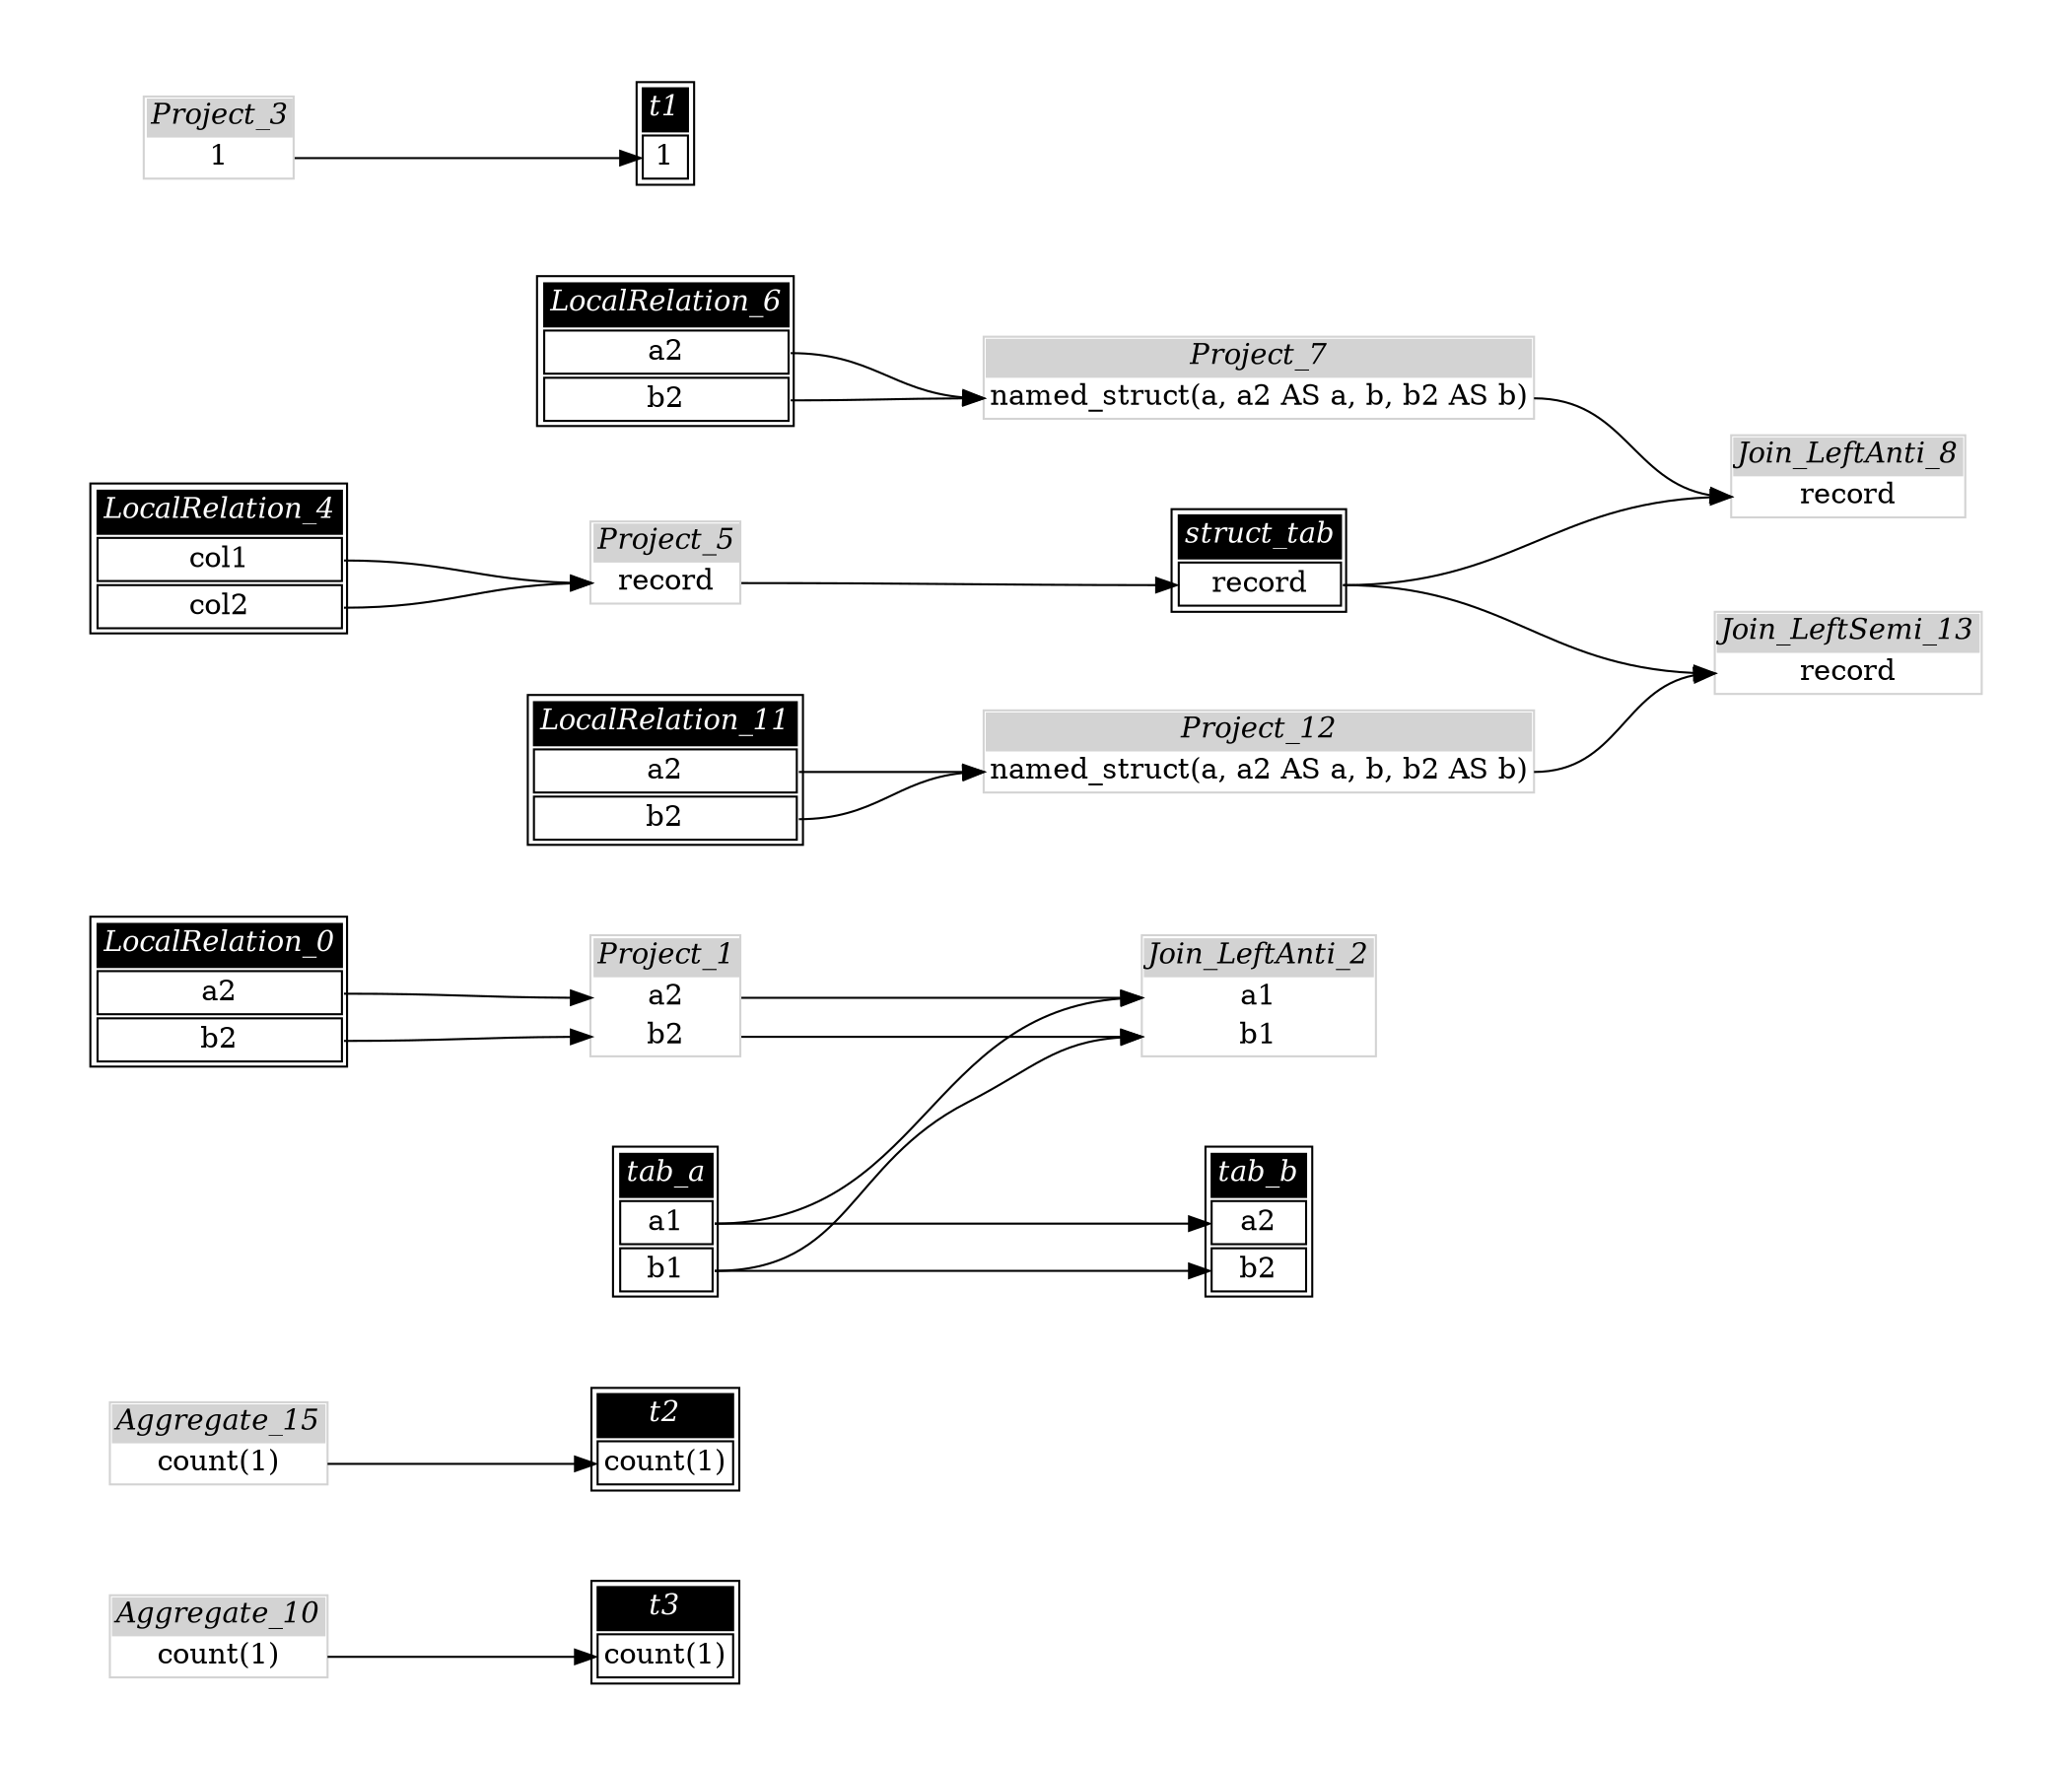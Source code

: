 // Automatically generated by SQLFlowTestSuite


digraph {
  graph [pad="0.5" nodesep="0.5" ranksep="1" fontname="Helvetica" rankdir=LR];
  node [shape=plaintext]

  
"Aggregate_10" [label=<
<table color="lightgray" border="1" cellborder="0" cellspacing="0">
  <tr><td bgcolor="lightgray" port="nodeName"><i>Aggregate_10</i></td></tr>
  <tr><td port="0">count(1)</td></tr>
</table>>];
     

"Aggregate_15" [label=<
<table color="lightgray" border="1" cellborder="0" cellspacing="0">
  <tr><td bgcolor="lightgray" port="nodeName"><i>Aggregate_15</i></td></tr>
  <tr><td port="0">count(1)</td></tr>
</table>>];
     

"Join_LeftAnti_2" [label=<
<table color="lightgray" border="1" cellborder="0" cellspacing="0">
  <tr><td bgcolor="lightgray" port="nodeName"><i>Join_LeftAnti_2</i></td></tr>
  <tr><td port="0">a1</td></tr>
<tr><td port="1">b1</td></tr>
</table>>];
     

"Join_LeftAnti_8" [label=<
<table color="lightgray" border="1" cellborder="0" cellspacing="0">
  <tr><td bgcolor="lightgray" port="nodeName"><i>Join_LeftAnti_8</i></td></tr>
  <tr><td port="0">record</td></tr>
</table>>];
     

"Join_LeftSemi_13" [label=<
<table color="lightgray" border="1" cellborder="0" cellspacing="0">
  <tr><td bgcolor="lightgray" port="nodeName"><i>Join_LeftSemi_13</i></td></tr>
  <tr><td port="0">record</td></tr>
</table>>];
     

"LocalRelation_0" [color="black" label=<
<table>
  <tr><td bgcolor="black" port="nodeName"><i><font color="white">LocalRelation_0</font></i></td></tr>
  <tr><td port="0">a2</td></tr>
<tr><td port="1">b2</td></tr>
</table>>];
     

"LocalRelation_11" [color="black" label=<
<table>
  <tr><td bgcolor="black" port="nodeName"><i><font color="white">LocalRelation_11</font></i></td></tr>
  <tr><td port="0">a2</td></tr>
<tr><td port="1">b2</td></tr>
</table>>];
     

"LocalRelation_4" [color="black" label=<
<table>
  <tr><td bgcolor="black" port="nodeName"><i><font color="white">LocalRelation_4</font></i></td></tr>
  <tr><td port="0">col1</td></tr>
<tr><td port="1">col2</td></tr>
</table>>];
     

"LocalRelation_6" [color="black" label=<
<table>
  <tr><td bgcolor="black" port="nodeName"><i><font color="white">LocalRelation_6</font></i></td></tr>
  <tr><td port="0">a2</td></tr>
<tr><td port="1">b2</td></tr>
</table>>];
     

"Project_1" [label=<
<table color="lightgray" border="1" cellborder="0" cellspacing="0">
  <tr><td bgcolor="lightgray" port="nodeName"><i>Project_1</i></td></tr>
  <tr><td port="0">a2</td></tr>
<tr><td port="1">b2</td></tr>
</table>>];
     

"Project_12" [label=<
<table color="lightgray" border="1" cellborder="0" cellspacing="0">
  <tr><td bgcolor="lightgray" port="nodeName"><i>Project_12</i></td></tr>
  <tr><td port="0">named_struct(a, a2 AS a, b, b2 AS b)</td></tr>
</table>>];
     

"Project_3" [label=<
<table color="lightgray" border="1" cellborder="0" cellspacing="0">
  <tr><td bgcolor="lightgray" port="nodeName"><i>Project_3</i></td></tr>
  <tr><td port="0">1</td></tr>
</table>>];
     

"Project_5" [label=<
<table color="lightgray" border="1" cellborder="0" cellspacing="0">
  <tr><td bgcolor="lightgray" port="nodeName"><i>Project_5</i></td></tr>
  <tr><td port="0">record</td></tr>
</table>>];
     

"Project_7" [label=<
<table color="lightgray" border="1" cellborder="0" cellspacing="0">
  <tr><td bgcolor="lightgray" port="nodeName"><i>Project_7</i></td></tr>
  <tr><td port="0">named_struct(a, a2 AS a, b, b2 AS b)</td></tr>
</table>>];
     

"struct_tab" [color="black" label=<
<table>
  <tr><td bgcolor="black" port="nodeName"><i><font color="white">struct_tab</font></i></td></tr>
  <tr><td port="0">record</td></tr>
</table>>];
     

"t1" [color="black" label=<
<table>
  <tr><td bgcolor="black" port="nodeName"><i><font color="white">t1</font></i></td></tr>
  <tr><td port="0">1</td></tr>
</table>>];
     

"t2" [color="black" label=<
<table>
  <tr><td bgcolor="black" port="nodeName"><i><font color="white">t2</font></i></td></tr>
  <tr><td port="0">count(1)</td></tr>
</table>>];
     

"t3" [color="black" label=<
<table>
  <tr><td bgcolor="black" port="nodeName"><i><font color="white">t3</font></i></td></tr>
  <tr><td port="0">count(1)</td></tr>
</table>>];
     

"tab_a" [color="black" label=<
<table>
  <tr><td bgcolor="black" port="nodeName"><i><font color="white">tab_a</font></i></td></tr>
  <tr><td port="0">a1</td></tr>
<tr><td port="1">b1</td></tr>
</table>>];
     

"tab_b" [color="black" label=<
<table>
  <tr><td bgcolor="black" port="nodeName"><i><font color="white">tab_b</font></i></td></tr>
  <tr><td port="0">a2</td></tr>
<tr><td port="1">b2</td></tr>
</table>>];
     
  "Aggregate_10":0 -> "t3":0;
"Aggregate_15":0 -> "t2":0;
"LocalRelation_0":0 -> "Project_1":0;
"LocalRelation_0":1 -> "Project_1":1;
"LocalRelation_11":0 -> "Project_12":0;
"LocalRelation_11":1 -> "Project_12":0;
"LocalRelation_4":0 -> "Project_5":0;
"LocalRelation_4":1 -> "Project_5":0;
"LocalRelation_6":0 -> "Project_7":0;
"LocalRelation_6":1 -> "Project_7":0;
"Project_1":0 -> "Join_LeftAnti_2":0;
"Project_1":1 -> "Join_LeftAnti_2":1;
"Project_12":0 -> "Join_LeftSemi_13":0;
"Project_3":0 -> "t1":0;
"Project_5":0 -> "struct_tab":0;
"Project_7":0 -> "Join_LeftAnti_8":0;
"struct_tab":0 -> "Join_LeftAnti_8":0;
"struct_tab":0 -> "Join_LeftSemi_13":0;
"tab_a":0 -> "Join_LeftAnti_2":0;
"tab_a":0 -> "tab_b":0;
"tab_a":1 -> "Join_LeftAnti_2":1;
"tab_a":1 -> "tab_b":1;
}
       